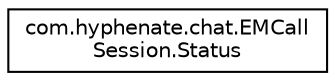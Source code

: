 digraph "类继承关系图"
{
  edge [fontname="Helvetica",fontsize="10",labelfontname="Helvetica",labelfontsize="10"];
  node [fontname="Helvetica",fontsize="10",shape=record];
  rankdir="LR";
  Node1 [label="com.hyphenate.chat.EMCall\lSession.Status",height=0.2,width=0.4,color="black", fillcolor="white", style="filled",URL="$enumcom_1_1hyphenate_1_1chat_1_1EMCallSession_1_1Status.html"];
}
